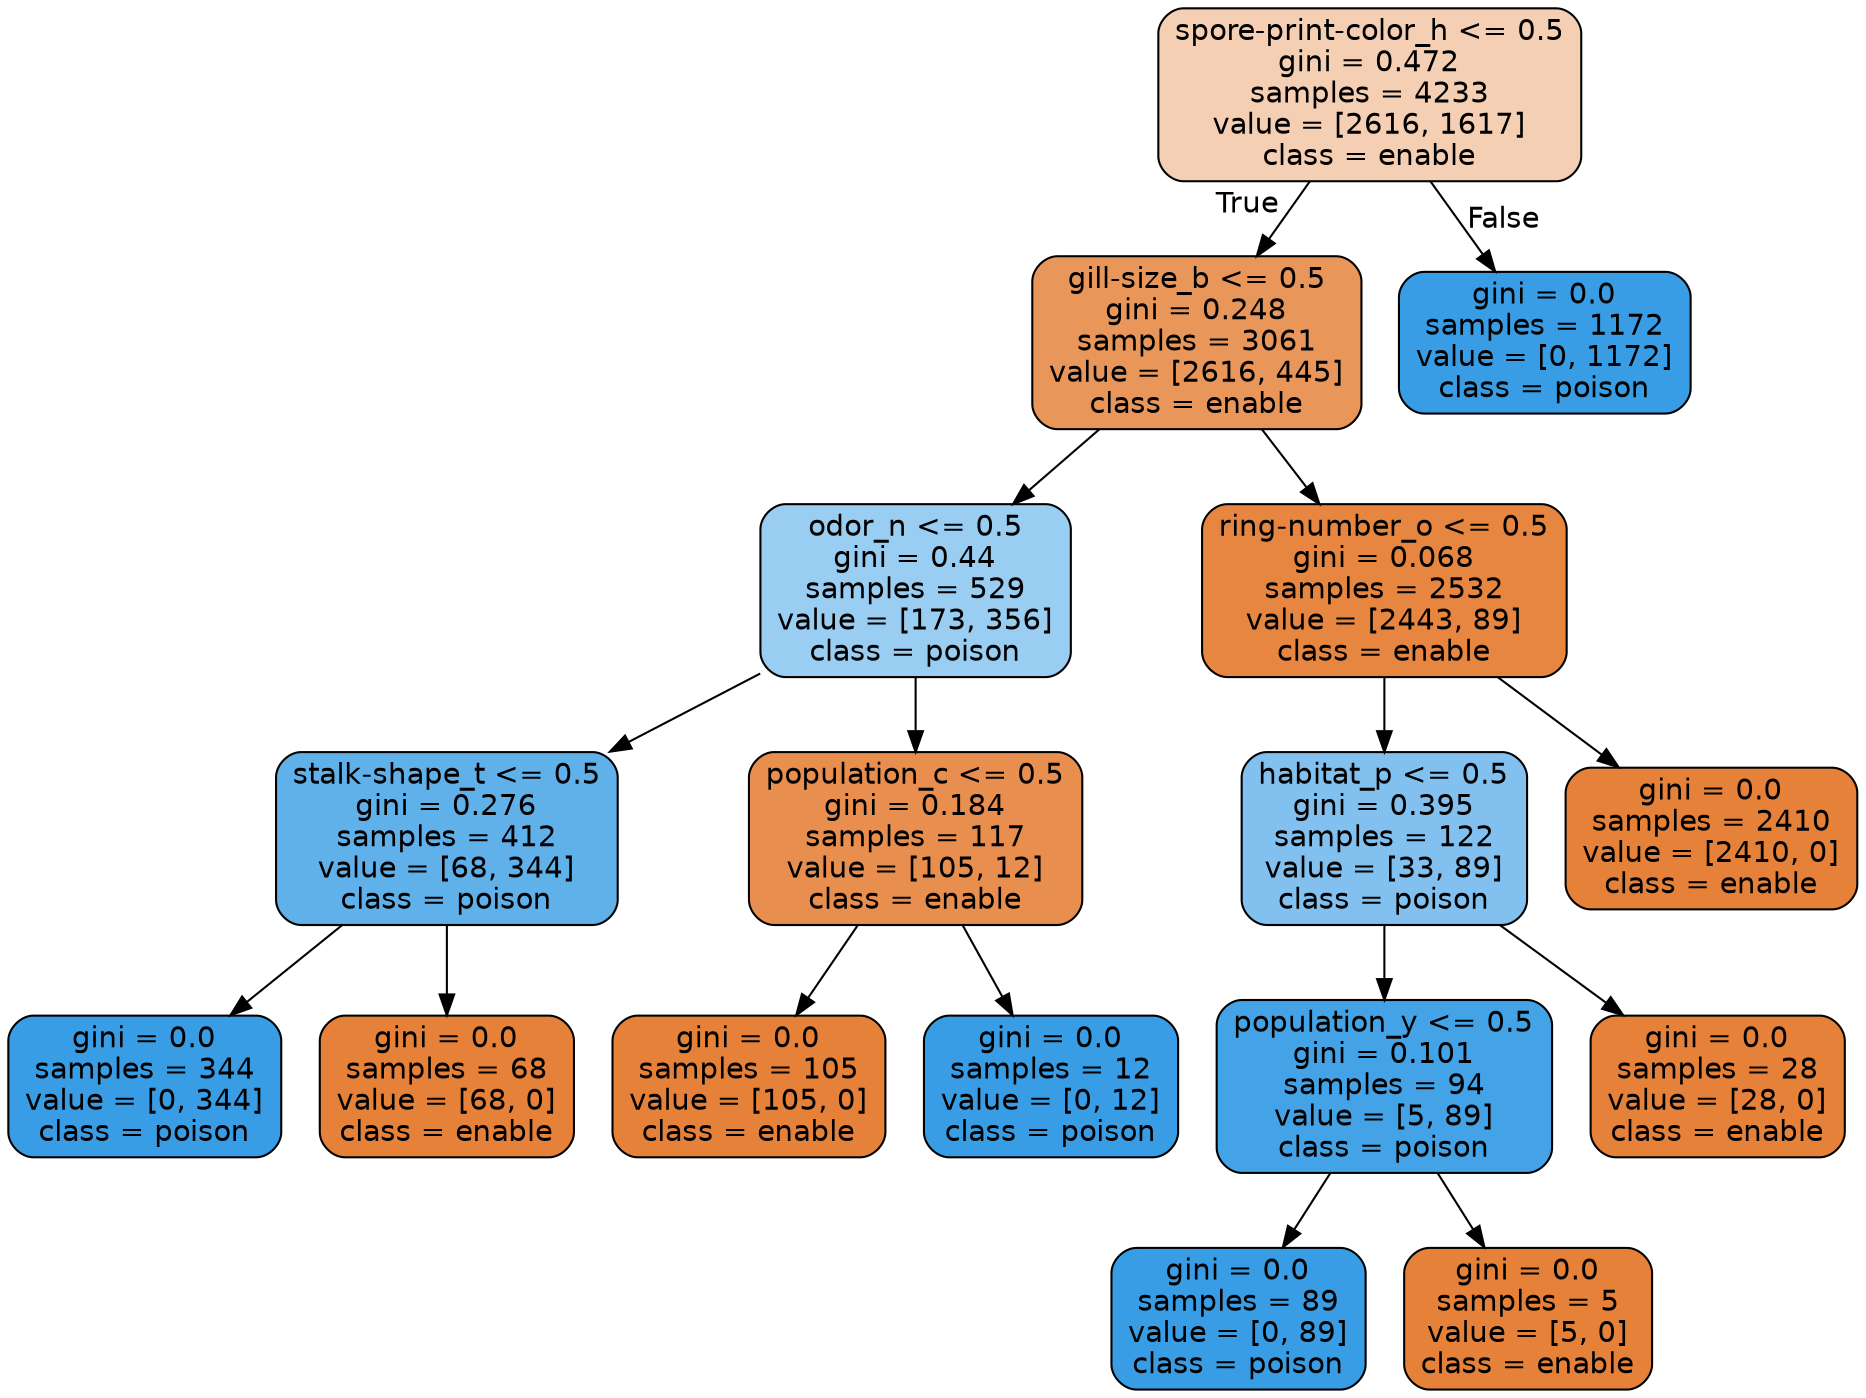 digraph Tree {
node [shape=box, style="filled, rounded", color="black", fontname="helvetica"] ;
edge [fontname="helvetica"] ;
0 [label="spore-print-color_h <= 0.5\ngini = 0.472\nsamples = 4233\nvalue = [2616, 1617]\nclass = enable", fillcolor="#f5cfb3"] ;
1 [label="gill-size_b <= 0.5\ngini = 0.248\nsamples = 3061\nvalue = [2616, 445]\nclass = enable", fillcolor="#e9965b"] ;
0 -> 1 [labeldistance=2.5, labelangle=45, headlabel="True"] ;
2 [label="odor_n <= 0.5\ngini = 0.44\nsamples = 529\nvalue = [173, 356]\nclass = poison", fillcolor="#99cdf2"] ;
1 -> 2 ;
3 [label="stalk-shape_t <= 0.5\ngini = 0.276\nsamples = 412\nvalue = [68, 344]\nclass = poison", fillcolor="#60b0ea"] ;
2 -> 3 ;
4 [label="gini = 0.0\nsamples = 344\nvalue = [0, 344]\nclass = poison", fillcolor="#399de5"] ;
3 -> 4 ;
5 [label="gini = 0.0\nsamples = 68\nvalue = [68, 0]\nclass = enable", fillcolor="#e58139"] ;
3 -> 5 ;
6 [label="population_c <= 0.5\ngini = 0.184\nsamples = 117\nvalue = [105, 12]\nclass = enable", fillcolor="#e88f50"] ;
2 -> 6 ;
7 [label="gini = 0.0\nsamples = 105\nvalue = [105, 0]\nclass = enable", fillcolor="#e58139"] ;
6 -> 7 ;
8 [label="gini = 0.0\nsamples = 12\nvalue = [0, 12]\nclass = poison", fillcolor="#399de5"] ;
6 -> 8 ;
9 [label="ring-number_o <= 0.5\ngini = 0.068\nsamples = 2532\nvalue = [2443, 89]\nclass = enable", fillcolor="#e68640"] ;
1 -> 9 ;
10 [label="habitat_p <= 0.5\ngini = 0.395\nsamples = 122\nvalue = [33, 89]\nclass = poison", fillcolor="#82c1ef"] ;
9 -> 10 ;
11 [label="population_y <= 0.5\ngini = 0.101\nsamples = 94\nvalue = [5, 89]\nclass = poison", fillcolor="#44a3e6"] ;
10 -> 11 ;
12 [label="gini = 0.0\nsamples = 89\nvalue = [0, 89]\nclass = poison", fillcolor="#399de5"] ;
11 -> 12 ;
13 [label="gini = 0.0\nsamples = 5\nvalue = [5, 0]\nclass = enable", fillcolor="#e58139"] ;
11 -> 13 ;
14 [label="gini = 0.0\nsamples = 28\nvalue = [28, 0]\nclass = enable", fillcolor="#e58139"] ;
10 -> 14 ;
15 [label="gini = 0.0\nsamples = 2410\nvalue = [2410, 0]\nclass = enable", fillcolor="#e58139"] ;
9 -> 15 ;
16 [label="gini = 0.0\nsamples = 1172\nvalue = [0, 1172]\nclass = poison", fillcolor="#399de5"] ;
0 -> 16 [labeldistance=2.5, labelangle=-45, headlabel="False"] ;
}